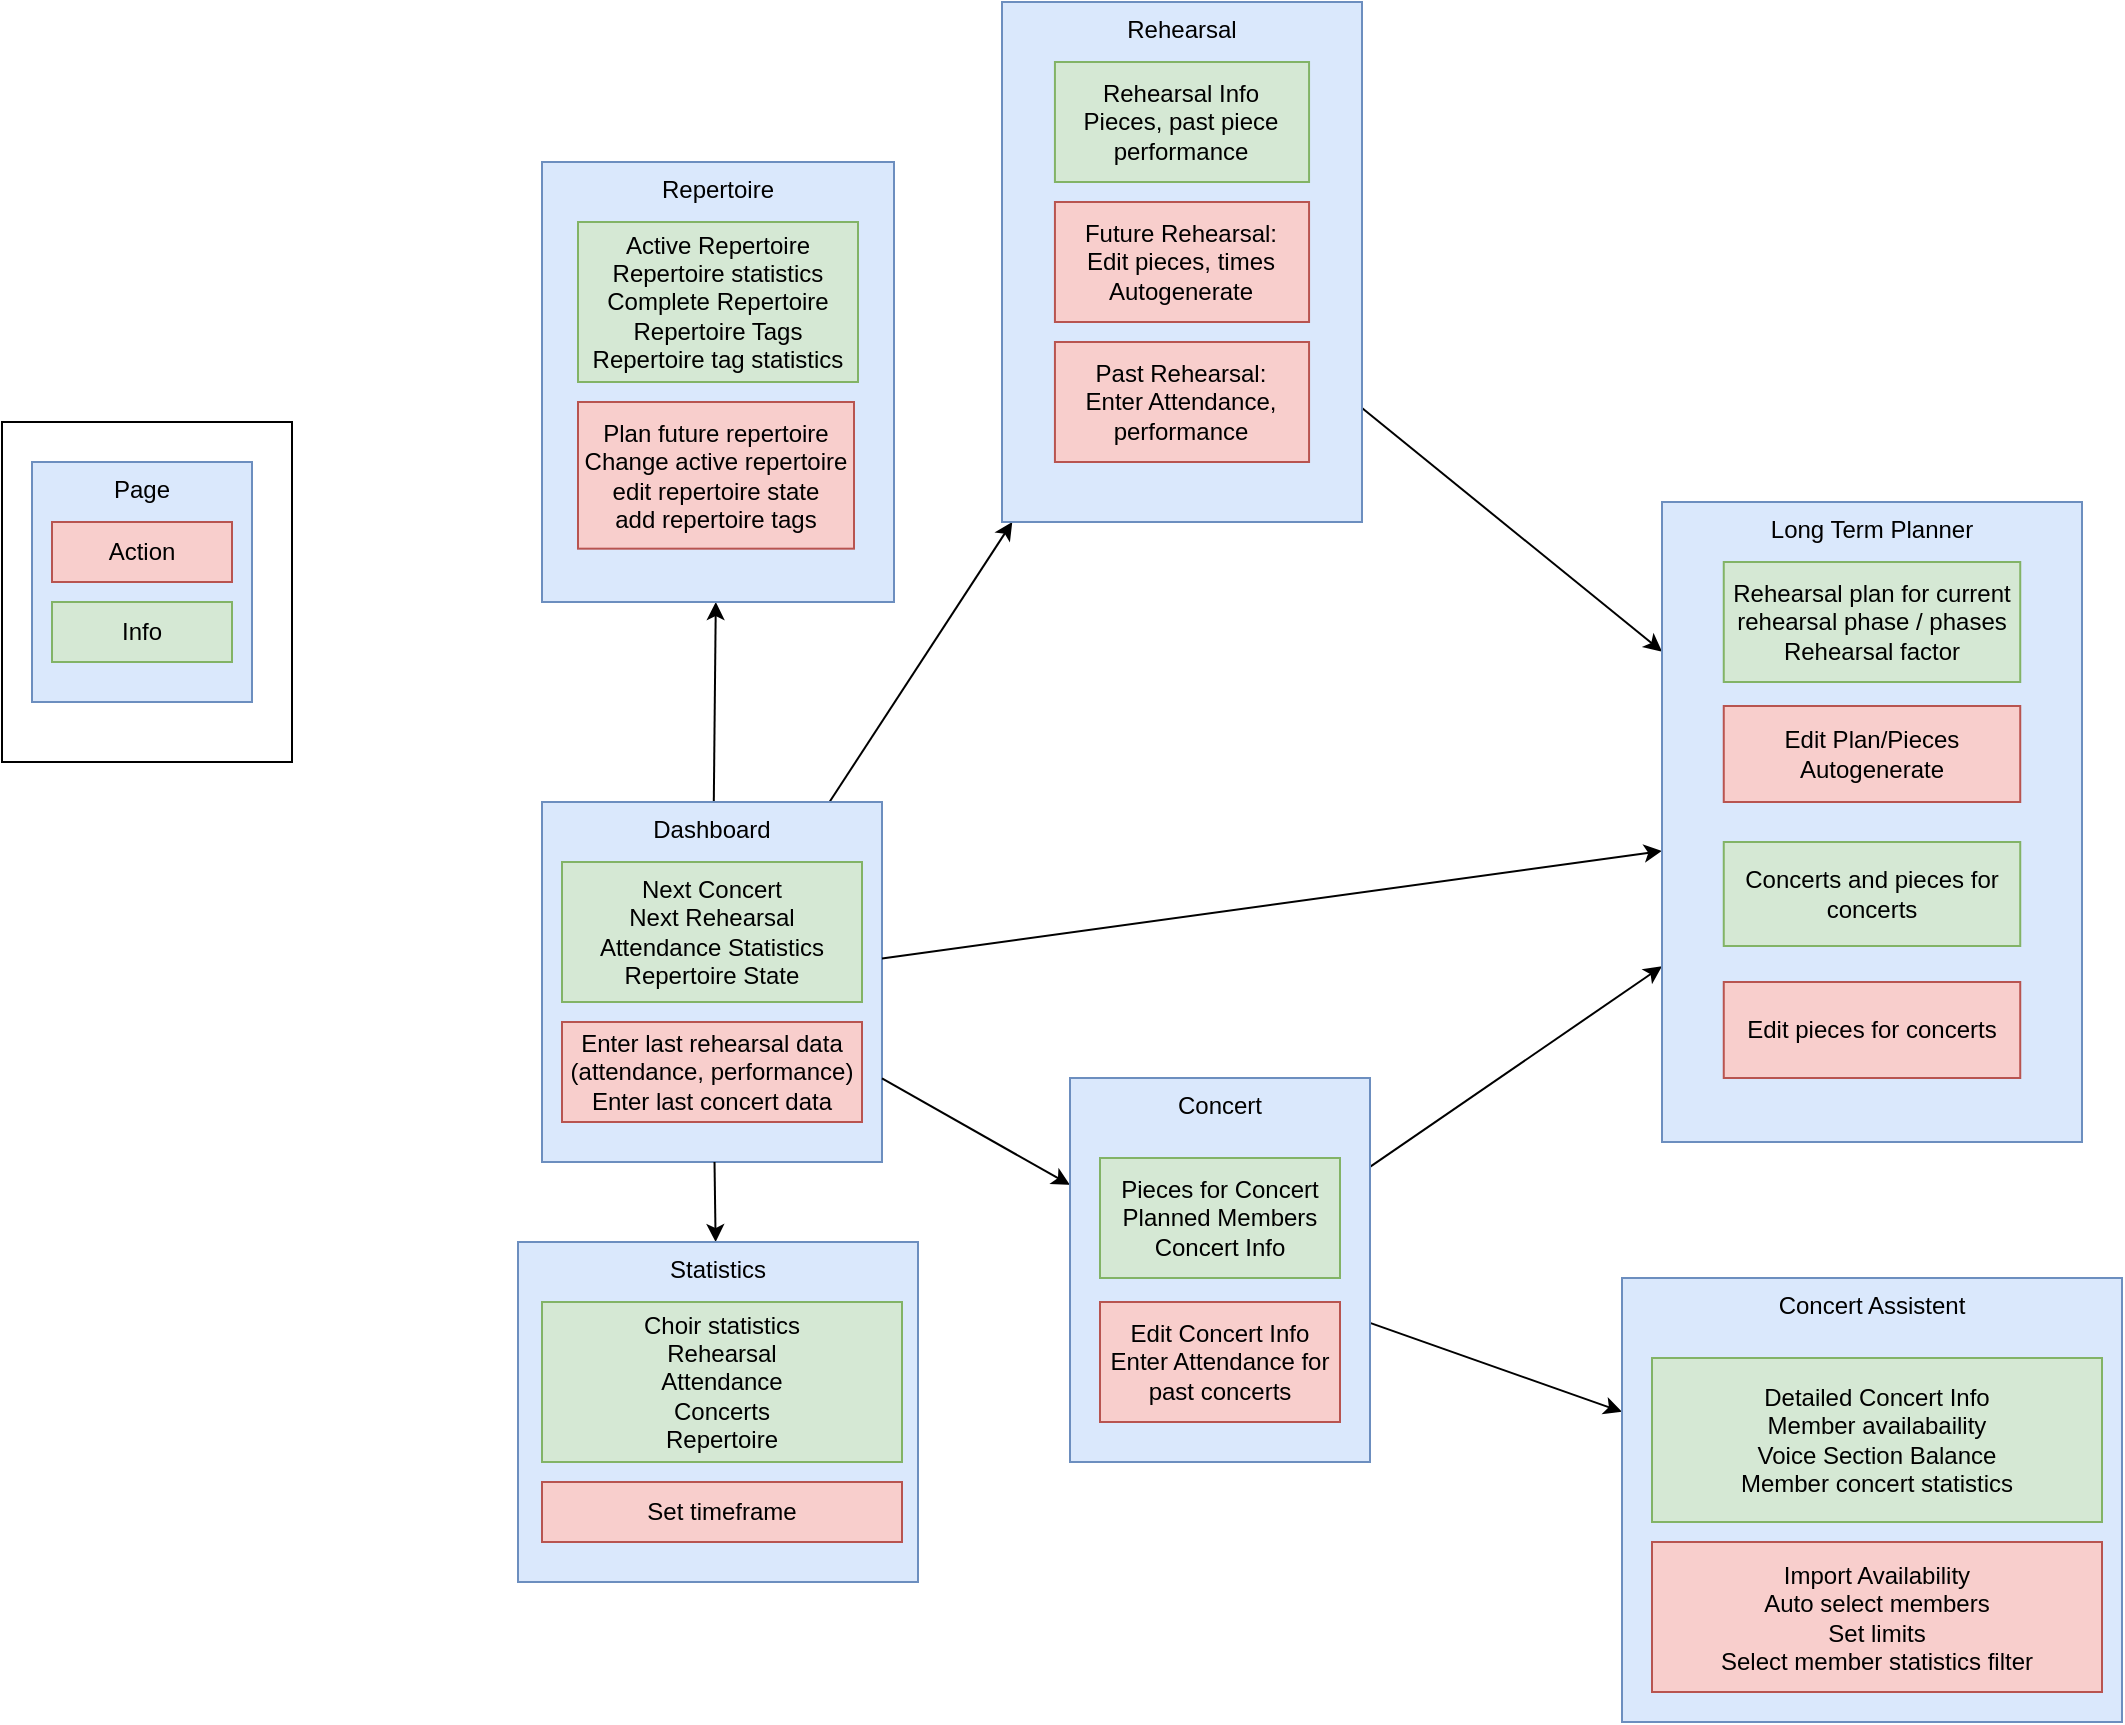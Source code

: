 <mxfile version="24.2.5" type="device">
  <diagram name="Page-1" id="vsvX_ZquRymrtnDVPJvU">
    <mxGraphModel dx="2261" dy="2005" grid="1" gridSize="10" guides="1" tooltips="1" connect="1" arrows="1" fold="1" page="1" pageScale="1" pageWidth="827" pageHeight="1169" math="0" shadow="0">
      <root>
        <mxCell id="0" />
        <mxCell id="1" parent="0" />
        <mxCell id="DLcq2syU67P2mmVrVBjf-5" style="rounded=0;orthogonalLoop=1;jettySize=auto;html=1;" edge="1" parent="1" source="DLcq2syU67P2mmVrVBjf-1" target="DLcq2syU67P2mmVrVBjf-4">
          <mxGeometry relative="1" as="geometry" />
        </mxCell>
        <mxCell id="DLcq2syU67P2mmVrVBjf-13" style="rounded=0;orthogonalLoop=1;jettySize=auto;html=1;" edge="1" parent="1" source="DLcq2syU67P2mmVrVBjf-1" target="DLcq2syU67P2mmVrVBjf-12">
          <mxGeometry relative="1" as="geometry" />
        </mxCell>
        <mxCell id="DLcq2syU67P2mmVrVBjf-23" style="rounded=0;orthogonalLoop=1;jettySize=auto;html=1;" edge="1" parent="1" source="DLcq2syU67P2mmVrVBjf-12" target="DLcq2syU67P2mmVrVBjf-20">
          <mxGeometry relative="1" as="geometry" />
        </mxCell>
        <mxCell id="DLcq2syU67P2mmVrVBjf-15" value="" style="group" vertex="1" connectable="0" parent="1">
          <mxGeometry y="170" width="170" height="180" as="geometry" />
        </mxCell>
        <mxCell id="DLcq2syU67P2mmVrVBjf-1" value="Dashboard" style="rounded=0;whiteSpace=wrap;html=1;fillColor=#dae8fc;strokeColor=#6c8ebf;verticalAlign=top;" vertex="1" parent="DLcq2syU67P2mmVrVBjf-15">
          <mxGeometry width="170" height="180" as="geometry" />
        </mxCell>
        <mxCell id="DLcq2syU67P2mmVrVBjf-8" value="Next Concert&lt;br&gt;Next Rehearsal&lt;div&gt;Attendance Statistics&lt;/div&gt;&lt;div&gt;Repertoire State&lt;/div&gt;" style="rounded=0;whiteSpace=wrap;html=1;fillColor=#d5e8d4;strokeColor=#82b366;" vertex="1" parent="DLcq2syU67P2mmVrVBjf-15">
          <mxGeometry x="10" y="30" width="150" height="70" as="geometry" />
        </mxCell>
        <mxCell id="DLcq2syU67P2mmVrVBjf-9" value="Enter last rehearsal data (attendance, performance)&lt;div&gt;Enter last concert data&lt;/div&gt;" style="rounded=0;whiteSpace=wrap;html=1;fillColor=#f8cecc;strokeColor=#b85450;" vertex="1" parent="DLcq2syU67P2mmVrVBjf-15">
          <mxGeometry x="10" y="110" width="150" height="50" as="geometry" />
        </mxCell>
        <mxCell id="DLcq2syU67P2mmVrVBjf-16" value="" style="group" vertex="1" connectable="0" parent="1">
          <mxGeometry x="-270" y="-20" width="145" height="170" as="geometry" />
        </mxCell>
        <mxCell id="DLcq2syU67P2mmVrVBjf-3" value="" style="rounded=0;whiteSpace=wrap;html=1;" vertex="1" parent="DLcq2syU67P2mmVrVBjf-16">
          <mxGeometry width="145" height="170" as="geometry" />
        </mxCell>
        <mxCell id="DLcq2syU67P2mmVrVBjf-2" value="Page" style="rounded=0;whiteSpace=wrap;html=1;fillColor=#dae8fc;strokeColor=#6c8ebf;verticalAlign=top;" vertex="1" parent="DLcq2syU67P2mmVrVBjf-16">
          <mxGeometry x="15" y="20" width="110" height="120" as="geometry" />
        </mxCell>
        <mxCell id="DLcq2syU67P2mmVrVBjf-6" value="Action" style="rounded=0;whiteSpace=wrap;html=1;fillColor=#f8cecc;strokeColor=#b85450;" vertex="1" parent="DLcq2syU67P2mmVrVBjf-16">
          <mxGeometry x="25" y="50" width="90" height="30" as="geometry" />
        </mxCell>
        <mxCell id="DLcq2syU67P2mmVrVBjf-7" value="Info" style="rounded=0;whiteSpace=wrap;html=1;fillColor=#d5e8d4;strokeColor=#82b366;" vertex="1" parent="DLcq2syU67P2mmVrVBjf-16">
          <mxGeometry x="25" y="90" width="90" height="30" as="geometry" />
        </mxCell>
        <mxCell id="DLcq2syU67P2mmVrVBjf-26" value="" style="group" vertex="1" connectable="0" parent="1">
          <mxGeometry x="230" y="-230" width="180" height="260" as="geometry" />
        </mxCell>
        <mxCell id="DLcq2syU67P2mmVrVBjf-12" value="Rehearsal" style="rounded=0;whiteSpace=wrap;html=1;fillColor=#dae8fc;strokeColor=#6c8ebf;verticalAlign=top;" vertex="1" parent="DLcq2syU67P2mmVrVBjf-26">
          <mxGeometry width="180" height="260" as="geometry" />
        </mxCell>
        <mxCell id="DLcq2syU67P2mmVrVBjf-17" value="Rehearsal Info&lt;div&gt;Pieces, past piece performance&lt;/div&gt;" style="rounded=0;whiteSpace=wrap;html=1;fillColor=#d5e8d4;strokeColor=#82b366;" vertex="1" parent="DLcq2syU67P2mmVrVBjf-26">
          <mxGeometry x="26.471" y="30.0" width="127.059" height="60.0" as="geometry" />
        </mxCell>
        <mxCell id="DLcq2syU67P2mmVrVBjf-18" value="Future Rehearsal:&lt;br&gt;Edit pieces, times&lt;div&gt;Autogenerate&lt;/div&gt;" style="rounded=0;whiteSpace=wrap;html=1;fillColor=#f8cecc;strokeColor=#b85450;" vertex="1" parent="DLcq2syU67P2mmVrVBjf-26">
          <mxGeometry x="26.471" y="100.0" width="127.059" height="60.0" as="geometry" />
        </mxCell>
        <mxCell id="DLcq2syU67P2mmVrVBjf-24" value="Past Rehearsal:&lt;br&gt;Enter Attendance, performance" style="rounded=0;whiteSpace=wrap;html=1;fillColor=#f8cecc;strokeColor=#b85450;" vertex="1" parent="DLcq2syU67P2mmVrVBjf-26">
          <mxGeometry x="26.471" y="170.0" width="127.059" height="60.0" as="geometry" />
        </mxCell>
        <mxCell id="DLcq2syU67P2mmVrVBjf-30" style="rounded=0;orthogonalLoop=1;jettySize=auto;html=1;" edge="1" parent="1" source="DLcq2syU67P2mmVrVBjf-27" target="DLcq2syU67P2mmVrVBjf-20">
          <mxGeometry relative="1" as="geometry" />
        </mxCell>
        <mxCell id="DLcq2syU67P2mmVrVBjf-39" style="rounded=0;orthogonalLoop=1;jettySize=auto;html=1;" edge="1" parent="1" source="DLcq2syU67P2mmVrVBjf-27" target="DLcq2syU67P2mmVrVBjf-36">
          <mxGeometry relative="1" as="geometry" />
        </mxCell>
        <mxCell id="DLcq2syU67P2mmVrVBjf-29" style="rounded=0;orthogonalLoop=1;jettySize=auto;html=1;" edge="1" parent="1" source="DLcq2syU67P2mmVrVBjf-1" target="DLcq2syU67P2mmVrVBjf-27">
          <mxGeometry relative="1" as="geometry" />
        </mxCell>
        <mxCell id="DLcq2syU67P2mmVrVBjf-35" style="rounded=0;orthogonalLoop=1;jettySize=auto;html=1;" edge="1" parent="1" source="DLcq2syU67P2mmVrVBjf-1" target="DLcq2syU67P2mmVrVBjf-20">
          <mxGeometry relative="1" as="geometry" />
        </mxCell>
        <mxCell id="DLcq2syU67P2mmVrVBjf-40" value="" style="group" vertex="1" connectable="0" parent="1">
          <mxGeometry y="-150" width="176" height="220.0" as="geometry" />
        </mxCell>
        <mxCell id="DLcq2syU67P2mmVrVBjf-4" value="Repertoire" style="rounded=0;whiteSpace=wrap;html=1;fillColor=#dae8fc;strokeColor=#6c8ebf;verticalAlign=top;" vertex="1" parent="DLcq2syU67P2mmVrVBjf-40">
          <mxGeometry width="176" height="220.0" as="geometry" />
        </mxCell>
        <mxCell id="DLcq2syU67P2mmVrVBjf-10" value="Active Repertoire&lt;div&gt;Repertoire statistics&lt;/div&gt;&lt;div&gt;Complete Repertoire&lt;/div&gt;&lt;div&gt;Repertoire Tags&lt;/div&gt;&lt;div&gt;Repertoire tag statistics&lt;/div&gt;" style="rounded=0;whiteSpace=wrap;html=1;fillColor=#d5e8d4;strokeColor=#82b366;" vertex="1" parent="DLcq2syU67P2mmVrVBjf-40">
          <mxGeometry x="18" y="30" width="140" height="80" as="geometry" />
        </mxCell>
        <mxCell id="DLcq2syU67P2mmVrVBjf-11" value="Plan future repertoire&lt;div&gt;Change active repertoire&lt;/div&gt;&lt;div&gt;edit repertoire state&lt;/div&gt;&lt;div&gt;add repertoire tags&lt;/div&gt;" style="rounded=0;whiteSpace=wrap;html=1;fillColor=#f8cecc;strokeColor=#b85450;" vertex="1" parent="DLcq2syU67P2mmVrVBjf-40">
          <mxGeometry x="18" y="120" width="138" height="73.333" as="geometry" />
        </mxCell>
        <mxCell id="DLcq2syU67P2mmVrVBjf-41" value="" style="group" vertex="1" connectable="0" parent="1">
          <mxGeometry x="560" y="20" width="210" height="320" as="geometry" />
        </mxCell>
        <mxCell id="DLcq2syU67P2mmVrVBjf-20" value="Long Term Planner" style="rounded=0;whiteSpace=wrap;html=1;fillColor=#dae8fc;strokeColor=#6c8ebf;verticalAlign=top;" vertex="1" parent="DLcq2syU67P2mmVrVBjf-41">
          <mxGeometry width="210" height="320" as="geometry" />
        </mxCell>
        <mxCell id="DLcq2syU67P2mmVrVBjf-21" value="Rehearsal plan for current rehearsal phase / phases&lt;div&gt;Rehearsal factor&lt;/div&gt;" style="rounded=0;whiteSpace=wrap;html=1;fillColor=#d5e8d4;strokeColor=#82b366;" vertex="1" parent="DLcq2syU67P2mmVrVBjf-41">
          <mxGeometry x="30.88" y="30" width="148.24" height="60" as="geometry" />
        </mxCell>
        <mxCell id="DLcq2syU67P2mmVrVBjf-22" value="Edit pieces for concerts&lt;div&gt;&lt;/div&gt;" style="rounded=0;whiteSpace=wrap;html=1;fillColor=#f8cecc;strokeColor=#b85450;" vertex="1" parent="DLcq2syU67P2mmVrVBjf-41">
          <mxGeometry x="30.88" y="240" width="148.24" height="48" as="geometry" />
        </mxCell>
        <mxCell id="DLcq2syU67P2mmVrVBjf-31" value="&lt;div&gt;Edit Plan/Pieces&lt;/div&gt;Autogenerate" style="rounded=0;whiteSpace=wrap;html=1;fillColor=#f8cecc;strokeColor=#b85450;" vertex="1" parent="DLcq2syU67P2mmVrVBjf-41">
          <mxGeometry x="30.88" y="102" width="148.24" height="48" as="geometry" />
        </mxCell>
        <mxCell id="DLcq2syU67P2mmVrVBjf-32" value="Concerts and pieces for concerts" style="rounded=0;whiteSpace=wrap;html=1;fillColor=#d5e8d4;strokeColor=#82b366;" vertex="1" parent="DLcq2syU67P2mmVrVBjf-41">
          <mxGeometry x="30.88" y="170" width="148.24" height="52" as="geometry" />
        </mxCell>
        <mxCell id="DLcq2syU67P2mmVrVBjf-42" value="" style="group" vertex="1" connectable="0" parent="1">
          <mxGeometry x="264" y="308" width="150" height="192" as="geometry" />
        </mxCell>
        <mxCell id="DLcq2syU67P2mmVrVBjf-27" value="Concert" style="rounded=0;whiteSpace=wrap;html=1;fillColor=#dae8fc;strokeColor=#6c8ebf;verticalAlign=top;" vertex="1" parent="DLcq2syU67P2mmVrVBjf-42">
          <mxGeometry width="150" height="192" as="geometry" />
        </mxCell>
        <mxCell id="DLcq2syU67P2mmVrVBjf-28" value="Pieces for Concert&lt;div&gt;Planned Members&lt;/div&gt;&lt;div&gt;Concert Info&lt;/div&gt;" style="rounded=0;whiteSpace=wrap;html=1;fillColor=#d5e8d4;strokeColor=#82b366;" vertex="1" parent="DLcq2syU67P2mmVrVBjf-42">
          <mxGeometry x="15" y="40" width="120" height="60" as="geometry" />
        </mxCell>
        <mxCell id="DLcq2syU67P2mmVrVBjf-33" value="Edit Concert Info&lt;div&gt;Enter Attendance for past concerts&lt;/div&gt;" style="rounded=0;whiteSpace=wrap;html=1;fillColor=#f8cecc;strokeColor=#b85450;" vertex="1" parent="DLcq2syU67P2mmVrVBjf-42">
          <mxGeometry x="15" y="112" width="120" height="60" as="geometry" />
        </mxCell>
        <mxCell id="DLcq2syU67P2mmVrVBjf-43" value="" style="group" vertex="1" connectable="0" parent="1">
          <mxGeometry x="540" y="408" width="250" height="222" as="geometry" />
        </mxCell>
        <mxCell id="DLcq2syU67P2mmVrVBjf-36" value="Concert Assistent" style="rounded=0;whiteSpace=wrap;html=1;fillColor=#dae8fc;strokeColor=#6c8ebf;verticalAlign=top;" vertex="1" parent="DLcq2syU67P2mmVrVBjf-43">
          <mxGeometry width="250" height="222" as="geometry" />
        </mxCell>
        <mxCell id="DLcq2syU67P2mmVrVBjf-37" value="Detailed Concert Info&lt;div&gt;Member availabaility&lt;/div&gt;&lt;div&gt;Voice Section Balance&lt;/div&gt;&lt;div&gt;Member concert statistics&lt;/div&gt;" style="rounded=0;whiteSpace=wrap;html=1;fillColor=#d5e8d4;strokeColor=#82b366;" vertex="1" parent="DLcq2syU67P2mmVrVBjf-43">
          <mxGeometry x="15" y="40" width="225" height="82" as="geometry" />
        </mxCell>
        <mxCell id="DLcq2syU67P2mmVrVBjf-38" value="Import Availability&lt;div&gt;Auto select members&lt;/div&gt;&lt;div&gt;Set limits&lt;/div&gt;&lt;div&gt;Select member statistics filter&lt;/div&gt;" style="rounded=0;whiteSpace=wrap;html=1;fillColor=#f8cecc;strokeColor=#b85450;" vertex="1" parent="DLcq2syU67P2mmVrVBjf-43">
          <mxGeometry x="15" y="132" width="225" height="75" as="geometry" />
        </mxCell>
        <mxCell id="DLcq2syU67P2mmVrVBjf-46" style="rounded=0;orthogonalLoop=1;jettySize=auto;html=1;" edge="1" parent="1" source="DLcq2syU67P2mmVrVBjf-1" target="DLcq2syU67P2mmVrVBjf-44">
          <mxGeometry relative="1" as="geometry" />
        </mxCell>
        <mxCell id="DLcq2syU67P2mmVrVBjf-49" value="" style="group" vertex="1" connectable="0" parent="1">
          <mxGeometry x="-12" y="390" width="200" height="170" as="geometry" />
        </mxCell>
        <mxCell id="DLcq2syU67P2mmVrVBjf-44" value="Statistics" style="rounded=0;whiteSpace=wrap;html=1;fillColor=#dae8fc;strokeColor=#6c8ebf;verticalAlign=top;" vertex="1" parent="DLcq2syU67P2mmVrVBjf-49">
          <mxGeometry width="200" height="170" as="geometry" />
        </mxCell>
        <mxCell id="DLcq2syU67P2mmVrVBjf-47" value="Choir statistics&lt;div&gt;Rehearsal&lt;br&gt;&lt;div&gt;Attendance&lt;/div&gt;&lt;div&gt;Concerts&lt;/div&gt;&lt;div&gt;Repertoire&lt;/div&gt;&lt;/div&gt;" style="rounded=0;whiteSpace=wrap;html=1;fillColor=#d5e8d4;strokeColor=#82b366;" vertex="1" parent="DLcq2syU67P2mmVrVBjf-49">
          <mxGeometry x="12" y="30" width="180" height="80" as="geometry" />
        </mxCell>
        <mxCell id="DLcq2syU67P2mmVrVBjf-48" value="Set timeframe" style="rounded=0;whiteSpace=wrap;html=1;fillColor=#f8cecc;strokeColor=#b85450;" vertex="1" parent="DLcq2syU67P2mmVrVBjf-49">
          <mxGeometry x="12" y="120" width="180" height="30" as="geometry" />
        </mxCell>
      </root>
    </mxGraphModel>
  </diagram>
</mxfile>

